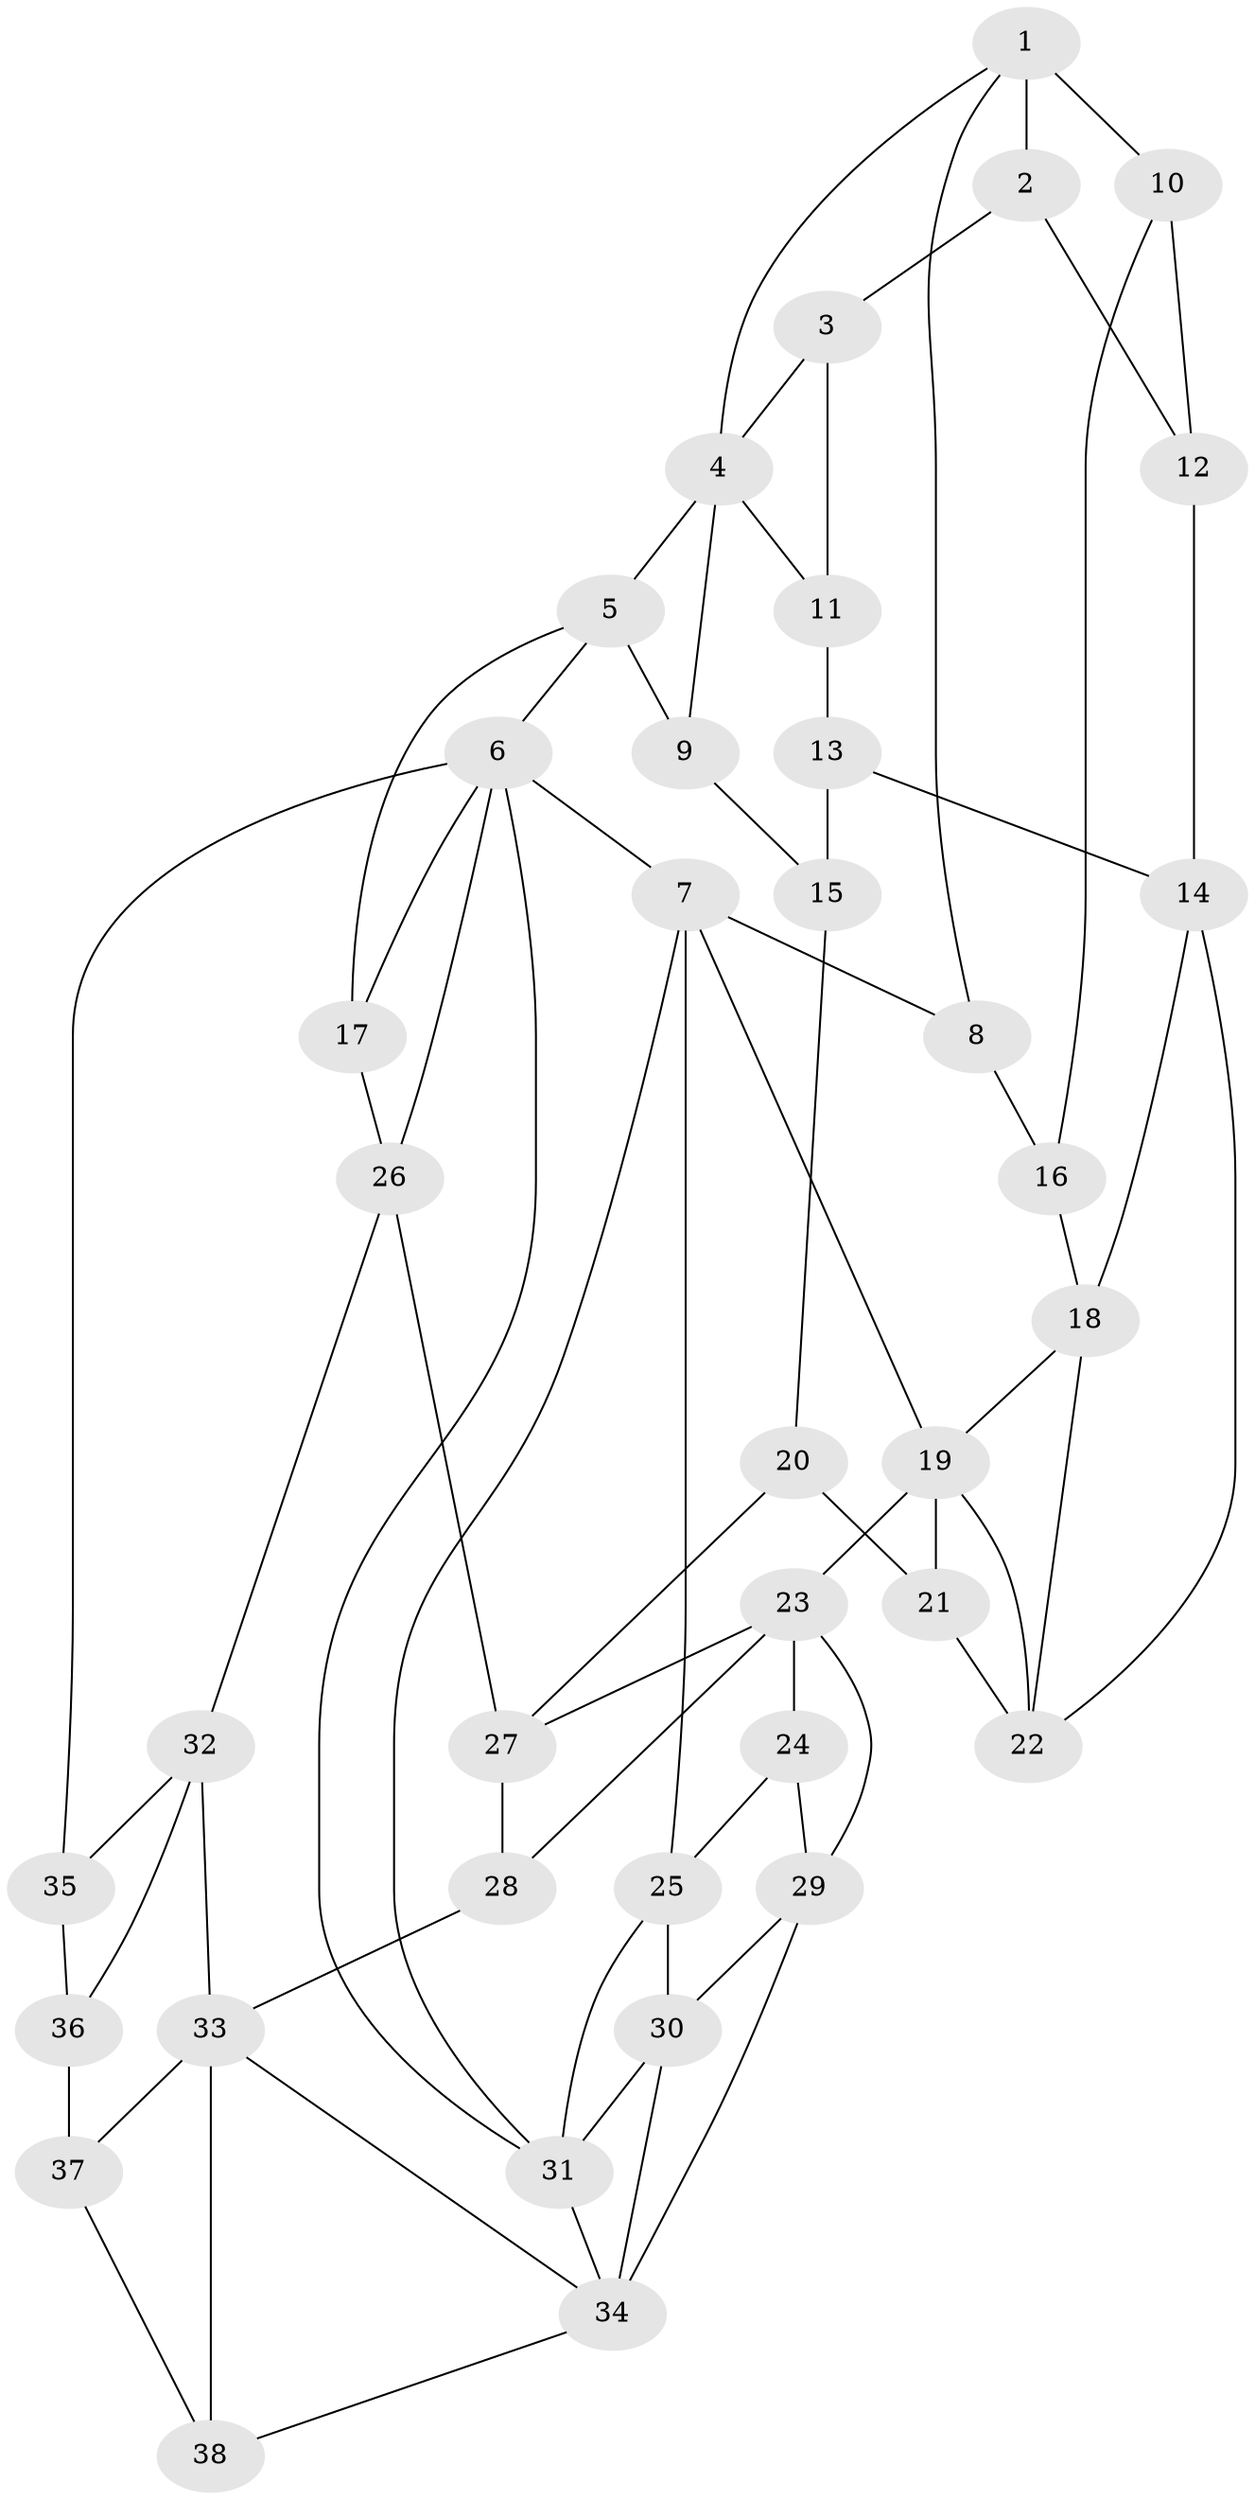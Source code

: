 // original degree distribution, {3: 0.031746031746031744, 4: 0.21428571428571427, 5: 0.5238095238095238, 6: 0.23015873015873015}
// Generated by graph-tools (version 1.1) at 2025/54/03/04/25 22:54:49]
// undirected, 38 vertices, 71 edges
graph export_dot {
  node [color=gray90,style=filled];
  1;
  2;
  3;
  4;
  5;
  6;
  7;
  8;
  9;
  10;
  11;
  12;
  13;
  14;
  15;
  16;
  17;
  18;
  19;
  20;
  21;
  22;
  23;
  24;
  25;
  26;
  27;
  28;
  29;
  30;
  31;
  32;
  33;
  34;
  35;
  36;
  37;
  38;
  1 -- 2 [weight=1.0];
  1 -- 4 [weight=1.0];
  1 -- 8 [weight=1.0];
  1 -- 10 [weight=2.0];
  2 -- 3 [weight=2.0];
  2 -- 12 [weight=1.0];
  3 -- 4 [weight=1.0];
  3 -- 11 [weight=2.0];
  4 -- 5 [weight=1.0];
  4 -- 9 [weight=2.0];
  4 -- 11 [weight=1.0];
  5 -- 6 [weight=1.0];
  5 -- 9 [weight=2.0];
  5 -- 17 [weight=1.0];
  6 -- 7 [weight=1.0];
  6 -- 17 [weight=1.0];
  6 -- 26 [weight=1.0];
  6 -- 31 [weight=1.0];
  6 -- 35 [weight=1.0];
  7 -- 8 [weight=2.0];
  7 -- 19 [weight=1.0];
  7 -- 25 [weight=3.0];
  7 -- 31 [weight=1.0];
  8 -- 16 [weight=1.0];
  9 -- 15 [weight=2.0];
  10 -- 12 [weight=1.0];
  10 -- 16 [weight=1.0];
  11 -- 13 [weight=1.0];
  12 -- 14 [weight=2.0];
  13 -- 14 [weight=1.0];
  13 -- 15 [weight=1.0];
  14 -- 18 [weight=1.0];
  14 -- 22 [weight=1.0];
  15 -- 20 [weight=2.0];
  16 -- 18 [weight=1.0];
  17 -- 26 [weight=2.0];
  18 -- 19 [weight=1.0];
  18 -- 22 [weight=1.0];
  19 -- 21 [weight=1.0];
  19 -- 22 [weight=1.0];
  19 -- 23 [weight=1.0];
  20 -- 21 [weight=2.0];
  20 -- 27 [weight=2.0];
  21 -- 22 [weight=3.0];
  23 -- 24 [weight=1.0];
  23 -- 27 [weight=1.0];
  23 -- 28 [weight=1.0];
  23 -- 29 [weight=1.0];
  24 -- 25 [weight=1.0];
  24 -- 29 [weight=1.0];
  25 -- 30 [weight=2.0];
  25 -- 31 [weight=1.0];
  26 -- 27 [weight=2.0];
  26 -- 32 [weight=1.0];
  27 -- 28 [weight=1.0];
  28 -- 33 [weight=1.0];
  29 -- 30 [weight=1.0];
  29 -- 34 [weight=2.0];
  30 -- 31 [weight=1.0];
  30 -- 34 [weight=1.0];
  31 -- 34 [weight=1.0];
  32 -- 33 [weight=1.0];
  32 -- 35 [weight=1.0];
  32 -- 36 [weight=1.0];
  33 -- 34 [weight=1.0];
  33 -- 37 [weight=1.0];
  33 -- 38 [weight=1.0];
  34 -- 38 [weight=1.0];
  35 -- 36 [weight=1.0];
  36 -- 37 [weight=4.0];
  37 -- 38 [weight=1.0];
}
